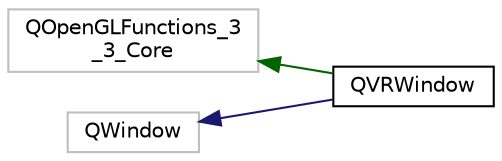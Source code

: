 digraph "Graphical Class Hierarchy"
{
  edge [fontname="Helvetica",fontsize="10",labelfontname="Helvetica",labelfontsize="10"];
  node [fontname="Helvetica",fontsize="10",shape=record];
  rankdir="LR";
  Node1 [label="QOpenGLFunctions_3\l_3_Core",height=0.2,width=0.4,color="grey75", fillcolor="white", style="filled"];
  Node1 -> Node2 [dir="back",color="darkgreen",fontsize="10",style="solid",fontname="Helvetica"];
  Node2 [label="QVRWindow",height=0.2,width=0.4,color="black", fillcolor="white", style="filled",URL="$class_q_v_r_window.html"];
  Node3 [label="QWindow",height=0.2,width=0.4,color="grey75", fillcolor="white", style="filled"];
  Node3 -> Node2 [dir="back",color="midnightblue",fontsize="10",style="solid",fontname="Helvetica"];
}
